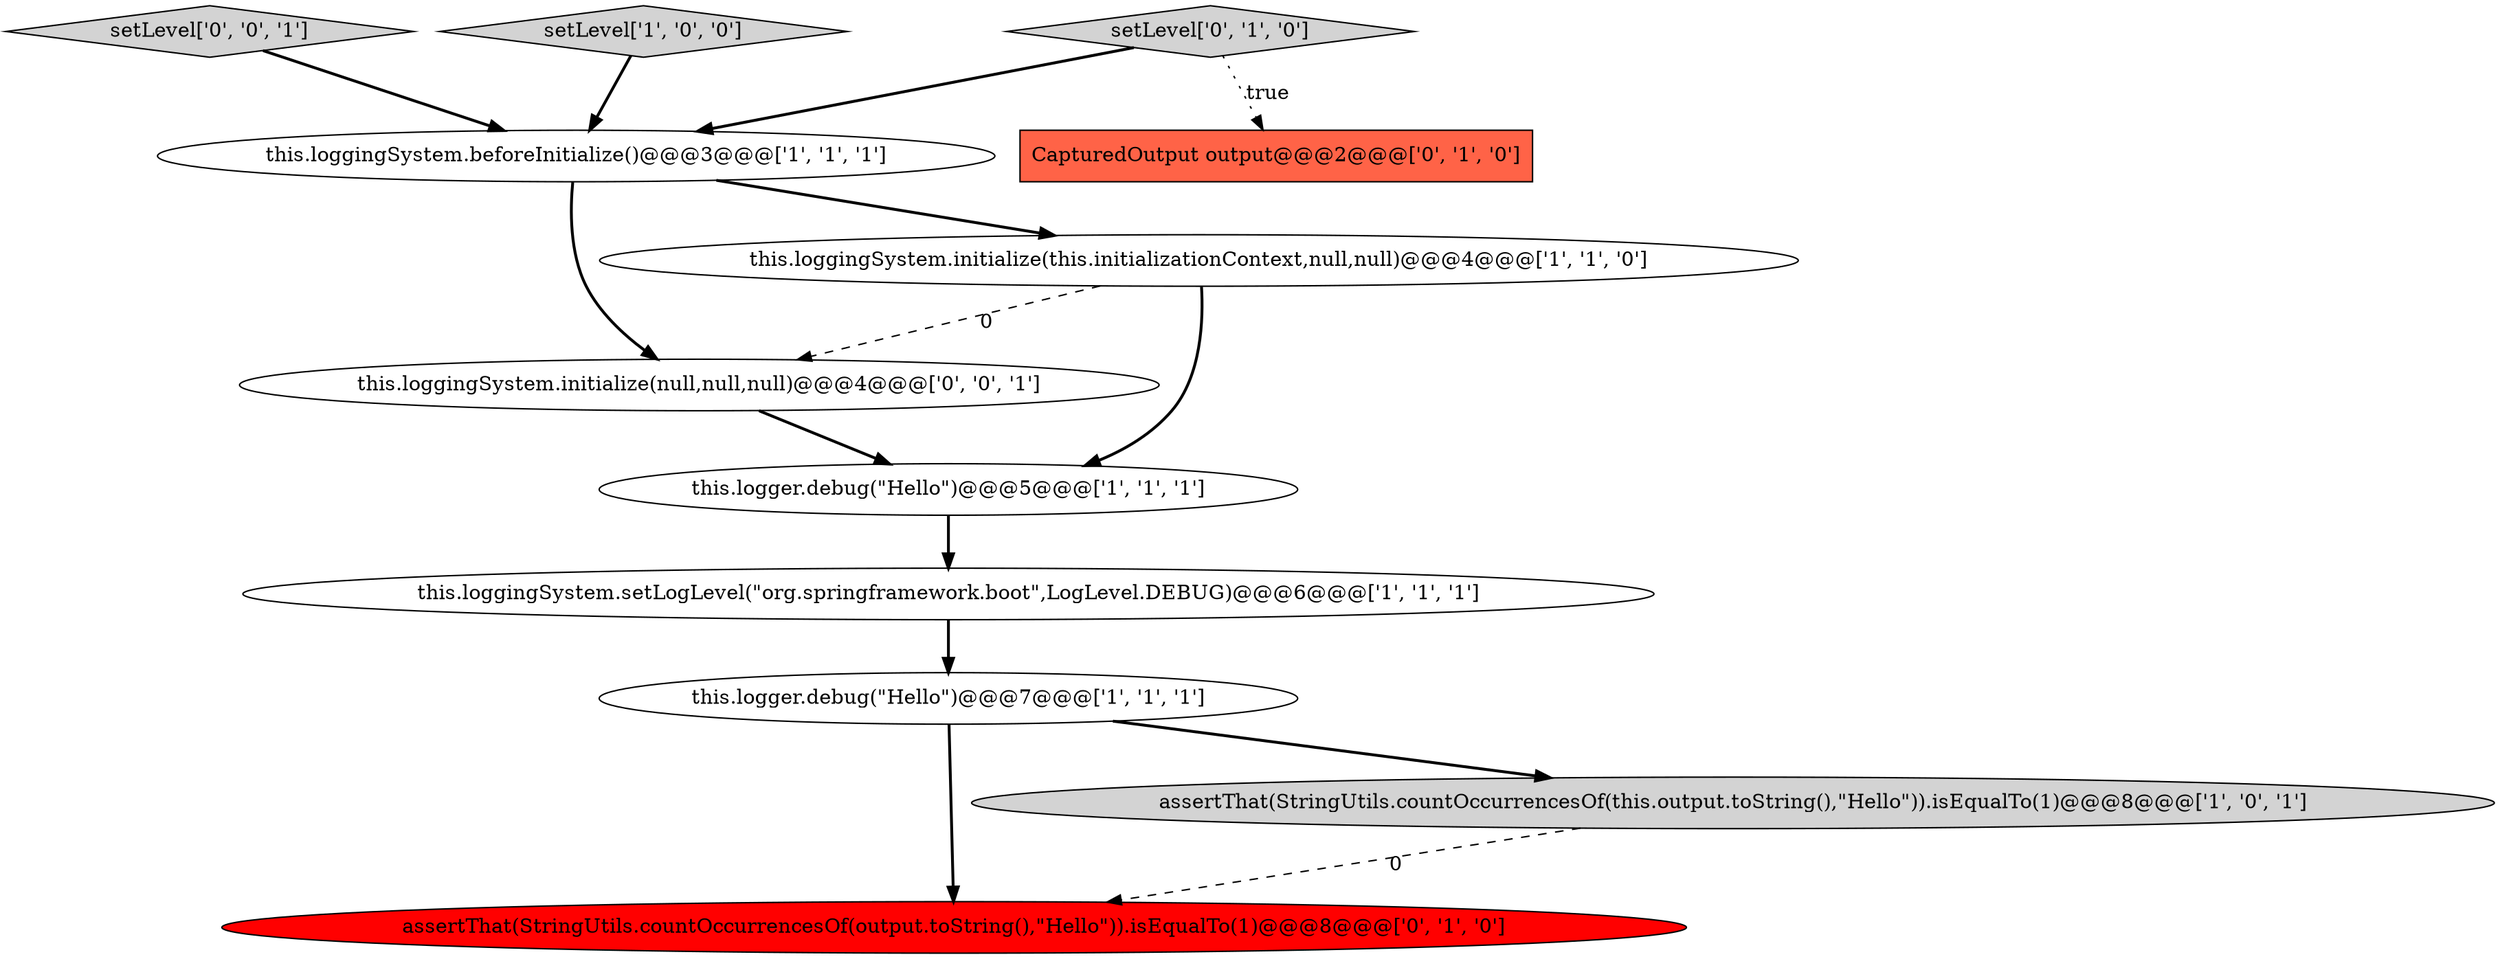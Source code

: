 digraph {
10 [style = filled, label = "setLevel['0', '0', '1']", fillcolor = lightgray, shape = diamond image = "AAA0AAABBB3BBB"];
1 [style = filled, label = "this.logger.debug(\"Hello\")@@@5@@@['1', '1', '1']", fillcolor = white, shape = ellipse image = "AAA0AAABBB1BBB"];
8 [style = filled, label = "CapturedOutput output@@@2@@@['0', '1', '0']", fillcolor = tomato, shape = box image = "AAA1AAABBB2BBB"];
11 [style = filled, label = "this.loggingSystem.initialize(null,null,null)@@@4@@@['0', '0', '1']", fillcolor = white, shape = ellipse image = "AAA0AAABBB3BBB"];
0 [style = filled, label = "setLevel['1', '0', '0']", fillcolor = lightgray, shape = diamond image = "AAA0AAABBB1BBB"];
4 [style = filled, label = "this.logger.debug(\"Hello\")@@@7@@@['1', '1', '1']", fillcolor = white, shape = ellipse image = "AAA0AAABBB1BBB"];
5 [style = filled, label = "this.loggingSystem.beforeInitialize()@@@3@@@['1', '1', '1']", fillcolor = white, shape = ellipse image = "AAA0AAABBB1BBB"];
7 [style = filled, label = "setLevel['0', '1', '0']", fillcolor = lightgray, shape = diamond image = "AAA0AAABBB2BBB"];
2 [style = filled, label = "this.loggingSystem.setLogLevel(\"org.springframework.boot\",LogLevel.DEBUG)@@@6@@@['1', '1', '1']", fillcolor = white, shape = ellipse image = "AAA0AAABBB1BBB"];
9 [style = filled, label = "assertThat(StringUtils.countOccurrencesOf(output.toString(),\"Hello\")).isEqualTo(1)@@@8@@@['0', '1', '0']", fillcolor = red, shape = ellipse image = "AAA1AAABBB2BBB"];
6 [style = filled, label = "this.loggingSystem.initialize(this.initializationContext,null,null)@@@4@@@['1', '1', '0']", fillcolor = white, shape = ellipse image = "AAA0AAABBB1BBB"];
3 [style = filled, label = "assertThat(StringUtils.countOccurrencesOf(this.output.toString(),\"Hello\")).isEqualTo(1)@@@8@@@['1', '0', '1']", fillcolor = lightgray, shape = ellipse image = "AAA0AAABBB1BBB"];
4->9 [style = bold, label=""];
6->1 [style = bold, label=""];
4->3 [style = bold, label=""];
1->2 [style = bold, label=""];
7->5 [style = bold, label=""];
5->11 [style = bold, label=""];
10->5 [style = bold, label=""];
5->6 [style = bold, label=""];
7->8 [style = dotted, label="true"];
3->9 [style = dashed, label="0"];
2->4 [style = bold, label=""];
11->1 [style = bold, label=""];
0->5 [style = bold, label=""];
6->11 [style = dashed, label="0"];
}

